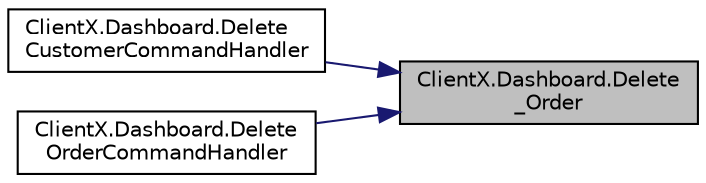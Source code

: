 digraph "ClientX.Dashboard.Delete_Order"
{
 // INTERACTIVE_SVG=YES
 // LATEX_PDF_SIZE
  edge [fontname="Helvetica",fontsize="10",labelfontname="Helvetica",labelfontsize="10"];
  node [fontname="Helvetica",fontsize="10",shape=record];
  rankdir="RL";
  Node1 [label="ClientX.Dashboard.Delete\l_Order",height=0.2,width=0.4,color="black", fillcolor="grey75", style="filled", fontcolor="black",tooltip="Metoda, która odpowiada za usuwanie zamówień z bazy. Wywoływana jest przy usuwaniu pojedynczego zamów..."];
  Node1 -> Node2 [dir="back",color="midnightblue",fontsize="10",style="solid",fontname="Helvetica"];
  Node2 [label="ClientX.Dashboard.Delete\lCustomerCommandHandler",height=0.2,width=0.4,color="black", fillcolor="white", style="filled",URL="$class_client_x_1_1_dashboard.html#a96893a73f9596b47424063fc8b1d01c3",tooltip="Metoda odpowiadająca za usunięcie użytkownik z bazy oraz usunięcie wszystkich jego zamówień."];
  Node1 -> Node3 [dir="back",color="midnightblue",fontsize="10",style="solid",fontname="Helvetica"];
  Node3 [label="ClientX.Dashboard.Delete\lOrderCommandHandler",height=0.2,width=0.4,color="black", fillcolor="white", style="filled",URL="$class_client_x_1_1_dashboard.html#a6aa18a5634c126a0c14e085441ee843d",tooltip="Metoda, przypisana do kontrolki, która wywołuję funkcję usuwająca zamówienia z bazy."];
}
